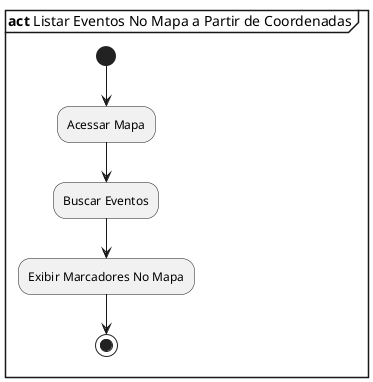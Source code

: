 @startuml
mainframe **act** Listar Eventos No Mapa a Partir de Coordenadas
(*) --> "Acessar Mapa"
--> "Buscar Eventos"
--> "Exibir Marcadores No Mapa"
--> (*)
@enduml

